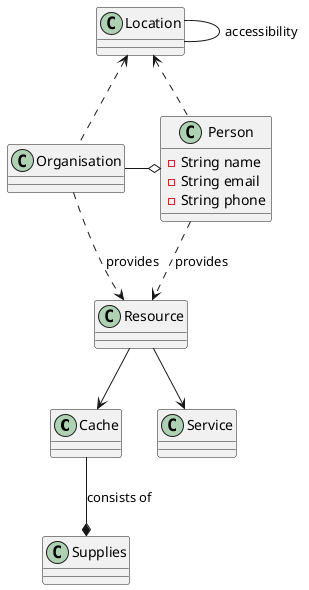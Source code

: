 @startuml

Class Cache {
}

Class Location {
}

Class Organisation {
}

Class Person {
   -String name
   -String email
   -String phone
}

Class Resource {
}

Class Service {
}

Class Supplies {
}


Cache --* Supplies : consists of

Location -- Location : accessibility

Organisation ..> Resource : provides
Person       ..> Resource : provides

Resource --> Cache
Resource --> Service

Organisation -o Person

Location <.. Organisation
Location <.. Person

@enduml
